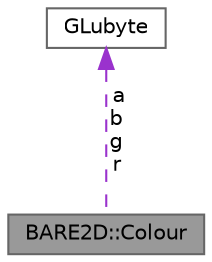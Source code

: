 digraph "BARE2D::Colour"
{
 // INTERACTIVE_SVG=YES
 // LATEX_PDF_SIZE
  bgcolor="transparent";
  edge [fontname=Helvetica,fontsize=10,labelfontname=Helvetica,labelfontsize=10];
  node [fontname=Helvetica,fontsize=10,shape=box,height=0.2,width=0.4];
  Node1 [label="BARE2D::Colour",height=0.2,width=0.4,color="gray40", fillcolor="grey60", style="filled", fontcolor="black",tooltip="An RGBA 8-bit colour value."];
  Node2 -> Node1 [dir="back",color="darkorchid3",style="dashed",label=" a\nb\ng\nr" ];
  Node2 [label="GLubyte",height=0.2,width=0.4,color="gray40", fillcolor="white", style="filled",tooltip=" "];
}
